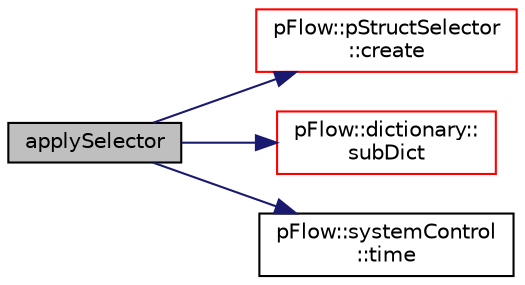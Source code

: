 digraph "applySelector"
{
 // LATEX_PDF_SIZE
  edge [fontname="Helvetica",fontsize="10",labelfontname="Helvetica",labelfontsize="10"];
  node [fontname="Helvetica",fontsize="10",shape=record];
  rankdir="LR";
  Node1 [label="applySelector",height=0.2,width=0.4,color="black", fillcolor="grey75", style="filled", fontcolor="black",tooltip=" "];
  Node1 -> Node2 [color="midnightblue",fontsize="10",style="solid",fontname="Helvetica"];
  Node2 [label="pFlow::pStructSelector\l::create",height=0.2,width=0.4,color="red", fillcolor="white", style="filled",URL="$classpFlow_1_1pStructSelector.html#a62b7680c6f7727fa992c0ac97c6a1a6a",tooltip=" "];
  Node1 -> Node8 [color="midnightblue",fontsize="10",style="solid",fontname="Helvetica"];
  Node8 [label="pFlow::dictionary::\lsubDict",height=0.2,width=0.4,color="red", fillcolor="white", style="filled",URL="$classpFlow_1_1dictionary.html#a630c840647a3ebefe33336cc25a8b15d",tooltip="ref to a subdictioanry fatalExit if not found"];
  Node1 -> Node9 [color="midnightblue",fontsize="10",style="solid",fontname="Helvetica"];
  Node9 [label="pFlow::systemControl\l::time",height=0.2,width=0.4,color="black", fillcolor="white", style="filled",URL="$classpFlow_1_1systemControl.html#a0d94096809fe3376b29a2a29ca11bb18",tooltip=" "];
}
